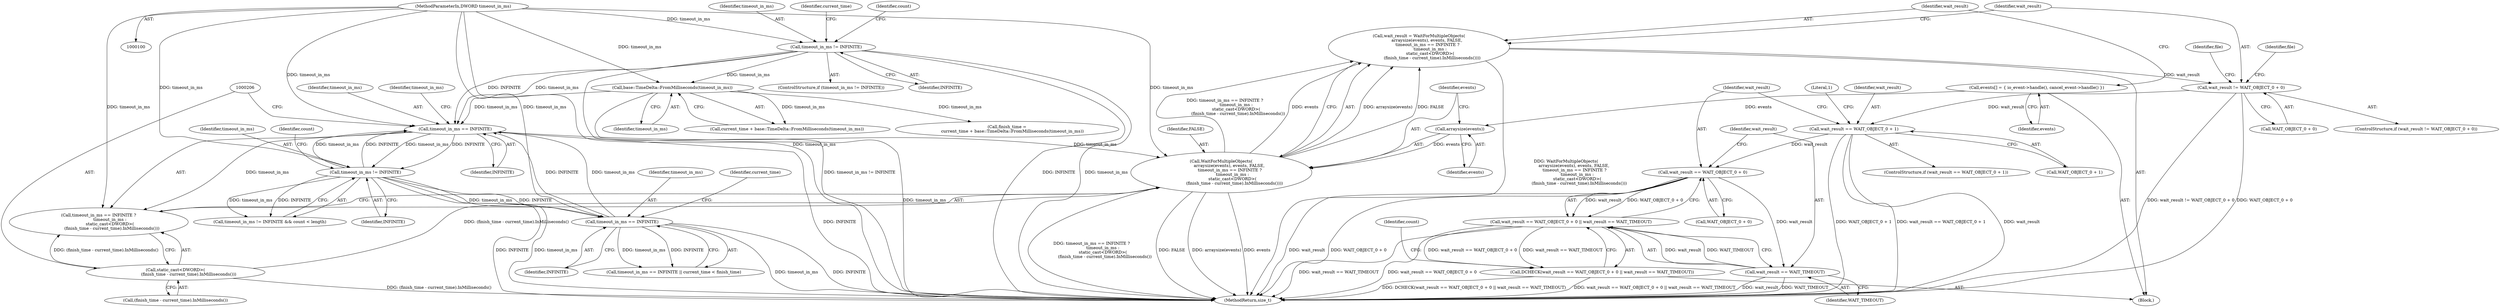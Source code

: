 digraph "0_Chrome_805eabb91d386c86bd64336c7643f6dfa864151d_0@integer" {
"1000193" [label="(Call,wait_result = WaitForMultipleObjects(\n            arraysize(events), events, FALSE,\n             timeout_in_ms == INFINITE ?\n                 timeout_in_ms :\n                 static_cast<DWORD>(\n                    (finish_time - current_time).InMilliseconds())))"];
"1000195" [label="(Call,WaitForMultipleObjects(\n            arraysize(events), events, FALSE,\n             timeout_in_ms == INFINITE ?\n                 timeout_in_ms :\n                 static_cast<DWORD>(\n                    (finish_time - current_time).InMilliseconds())))"];
"1000196" [label="(Call,arraysize(events))"];
"1000190" [label="(Call,events[] = { io_event->handle(), cancel_event->handle() })"];
"1000201" [label="(Call,timeout_in_ms == INFINITE)"];
"1000132" [label="(Call,timeout_in_ms != INFINITE)"];
"1000108" [label="(MethodParameterIn,DWORD timeout_in_ms)"];
"1000280" [label="(Call,timeout_in_ms == INFINITE)"];
"1000266" [label="(Call,timeout_in_ms != INFINITE)"];
"1000143" [label="(Call,base::TimeDelta::FromMilliseconds(timeout_in_ms))"];
"1000205" [label="(Call,static_cast<DWORD>(\n                    (finish_time - current_time).InMilliseconds()))"];
"1000209" [label="(Call,wait_result != WAIT_OBJECT_0 + 0)"];
"1000230" [label="(Call,wait_result == WAIT_OBJECT_0 + 1)"];
"1000245" [label="(Call,wait_result == WAIT_OBJECT_0 + 0)"];
"1000244" [label="(Call,wait_result == WAIT_OBJECT_0 + 0 || wait_result == WAIT_TIMEOUT)"];
"1000243" [label="(Call,DCHECK(wait_result == WAIT_OBJECT_0 + 0 || wait_result == WAIT_TIMEOUT))"];
"1000250" [label="(Call,wait_result == WAIT_TIMEOUT)"];
"1000281" [label="(Identifier,timeout_in_ms)"];
"1000246" [label="(Identifier,wait_result)"];
"1000244" [label="(Call,wait_result == WAIT_OBJECT_0 + 0 || wait_result == WAIT_TIMEOUT)"];
"1000195" [label="(Call,WaitForMultipleObjects(\n            arraysize(events), events, FALSE,\n             timeout_in_ms == INFINITE ?\n                 timeout_in_ms :\n                 static_cast<DWORD>(\n                    (finish_time - current_time).InMilliseconds())))"];
"1000141" [label="(Call,current_time + base::TimeDelta::FromMilliseconds(timeout_in_ms))"];
"1000205" [label="(Call,static_cast<DWORD>(\n                    (finish_time - current_time).InMilliseconds()))"];
"1000282" [label="(Identifier,INFINITE)"];
"1000268" [label="(Identifier,INFINITE)"];
"1000200" [label="(Call,timeout_in_ms == INFINITE ?\n                 timeout_in_ms :\n                 static_cast<DWORD>(\n                    (finish_time - current_time).InMilliseconds()))"];
"1000108" [label="(MethodParameterIn,DWORD timeout_in_ms)"];
"1000265" [label="(Call,timeout_in_ms != INFINITE && count < length)"];
"1000251" [label="(Identifier,wait_result)"];
"1000203" [label="(Identifier,INFINITE)"];
"1000267" [label="(Identifier,timeout_in_ms)"];
"1000284" [label="(Identifier,current_time)"];
"1000266" [label="(Call,timeout_in_ms != INFINITE)"];
"1000270" [label="(Identifier,count)"];
"1000216" [label="(Identifier,file)"];
"1000257" [label="(Identifier,count)"];
"1000147" [label="(Identifier,count)"];
"1000232" [label="(Call,WAIT_OBJECT_0 + 1)"];
"1000209" [label="(Call,wait_result != WAIT_OBJECT_0 + 0)"];
"1000280" [label="(Call,timeout_in_ms == INFINITE)"];
"1000131" [label="(ControlStructure,if (timeout_in_ms != INFINITE))"];
"1000198" [label="(Identifier,events)"];
"1000133" [label="(Identifier,timeout_in_ms)"];
"1000229" [label="(ControlStructure,if (wait_result == WAIT_OBJECT_0 + 1))"];
"1000252" [label="(Identifier,WAIT_TIMEOUT)"];
"1000202" [label="(Identifier,timeout_in_ms)"];
"1000134" [label="(Identifier,INFINITE)"];
"1000197" [label="(Identifier,events)"];
"1000211" [label="(Call,WAIT_OBJECT_0 + 0)"];
"1000230" [label="(Call,wait_result == WAIT_OBJECT_0 + 1)"];
"1000220" [label="(Identifier,file)"];
"1000193" [label="(Call,wait_result = WaitForMultipleObjects(\n            arraysize(events), events, FALSE,\n             timeout_in_ms == INFINITE ?\n                 timeout_in_ms :\n                 static_cast<DWORD>(\n                    (finish_time - current_time).InMilliseconds())))"];
"1000207" [label="(Call,(finish_time - current_time).InMilliseconds())"];
"1000238" [label="(Literal,1)"];
"1000196" [label="(Call,arraysize(events))"];
"1000199" [label="(Identifier,FALSE)"];
"1000201" [label="(Call,timeout_in_ms == INFINITE)"];
"1000132" [label="(Call,timeout_in_ms != INFINITE)"];
"1000231" [label="(Identifier,wait_result)"];
"1000139" [label="(Call,finish_time =\n        current_time + base::TimeDelta::FromMilliseconds(timeout_in_ms))"];
"1000137" [label="(Identifier,current_time)"];
"1000204" [label="(Identifier,timeout_in_ms)"];
"1000247" [label="(Call,WAIT_OBJECT_0 + 0)"];
"1000191" [label="(Identifier,events)"];
"1000288" [label="(MethodReturn,size_t)"];
"1000188" [label="(Block,)"];
"1000279" [label="(Call,timeout_in_ms == INFINITE || current_time < finish_time)"];
"1000143" [label="(Call,base::TimeDelta::FromMilliseconds(timeout_in_ms))"];
"1000245" [label="(Call,wait_result == WAIT_OBJECT_0 + 0)"];
"1000250" [label="(Call,wait_result == WAIT_TIMEOUT)"];
"1000243" [label="(Call,DCHECK(wait_result == WAIT_OBJECT_0 + 0 || wait_result == WAIT_TIMEOUT))"];
"1000208" [label="(ControlStructure,if (wait_result != WAIT_OBJECT_0 + 0))"];
"1000194" [label="(Identifier,wait_result)"];
"1000190" [label="(Call,events[] = { io_event->handle(), cancel_event->handle() })"];
"1000210" [label="(Identifier,wait_result)"];
"1000144" [label="(Identifier,timeout_in_ms)"];
"1000193" -> "1000188"  [label="AST: "];
"1000193" -> "1000195"  [label="CFG: "];
"1000194" -> "1000193"  [label="AST: "];
"1000195" -> "1000193"  [label="AST: "];
"1000210" -> "1000193"  [label="CFG: "];
"1000193" -> "1000288"  [label="DDG: WaitForMultipleObjects(\n            arraysize(events), events, FALSE,\n             timeout_in_ms == INFINITE ?\n                 timeout_in_ms :\n                 static_cast<DWORD>(\n                    (finish_time - current_time).InMilliseconds()))"];
"1000195" -> "1000193"  [label="DDG: arraysize(events)"];
"1000195" -> "1000193"  [label="DDG: events"];
"1000195" -> "1000193"  [label="DDG: FALSE"];
"1000195" -> "1000193"  [label="DDG: timeout_in_ms == INFINITE ?\n                 timeout_in_ms :\n                 static_cast<DWORD>(\n                    (finish_time - current_time).InMilliseconds())"];
"1000193" -> "1000209"  [label="DDG: wait_result"];
"1000195" -> "1000200"  [label="CFG: "];
"1000196" -> "1000195"  [label="AST: "];
"1000198" -> "1000195"  [label="AST: "];
"1000199" -> "1000195"  [label="AST: "];
"1000200" -> "1000195"  [label="AST: "];
"1000195" -> "1000288"  [label="DDG: timeout_in_ms == INFINITE ?\n                 timeout_in_ms :\n                 static_cast<DWORD>(\n                    (finish_time - current_time).InMilliseconds())"];
"1000195" -> "1000288"  [label="DDG: FALSE"];
"1000195" -> "1000288"  [label="DDG: arraysize(events)"];
"1000195" -> "1000288"  [label="DDG: events"];
"1000196" -> "1000195"  [label="DDG: events"];
"1000201" -> "1000195"  [label="DDG: timeout_in_ms"];
"1000108" -> "1000195"  [label="DDG: timeout_in_ms"];
"1000205" -> "1000195"  [label="DDG: (finish_time - current_time).InMilliseconds()"];
"1000196" -> "1000197"  [label="CFG: "];
"1000197" -> "1000196"  [label="AST: "];
"1000198" -> "1000196"  [label="CFG: "];
"1000190" -> "1000196"  [label="DDG: events"];
"1000190" -> "1000188"  [label="AST: "];
"1000190" -> "1000191"  [label="CFG: "];
"1000191" -> "1000190"  [label="AST: "];
"1000194" -> "1000190"  [label="CFG: "];
"1000201" -> "1000200"  [label="AST: "];
"1000201" -> "1000203"  [label="CFG: "];
"1000202" -> "1000201"  [label="AST: "];
"1000203" -> "1000201"  [label="AST: "];
"1000204" -> "1000201"  [label="CFG: "];
"1000206" -> "1000201"  [label="CFG: "];
"1000201" -> "1000288"  [label="DDG: INFINITE"];
"1000132" -> "1000201"  [label="DDG: timeout_in_ms"];
"1000132" -> "1000201"  [label="DDG: INFINITE"];
"1000280" -> "1000201"  [label="DDG: timeout_in_ms"];
"1000280" -> "1000201"  [label="DDG: INFINITE"];
"1000143" -> "1000201"  [label="DDG: timeout_in_ms"];
"1000266" -> "1000201"  [label="DDG: timeout_in_ms"];
"1000266" -> "1000201"  [label="DDG: INFINITE"];
"1000108" -> "1000201"  [label="DDG: timeout_in_ms"];
"1000201" -> "1000200"  [label="DDG: timeout_in_ms"];
"1000201" -> "1000266"  [label="DDG: timeout_in_ms"];
"1000201" -> "1000266"  [label="DDG: INFINITE"];
"1000132" -> "1000131"  [label="AST: "];
"1000132" -> "1000134"  [label="CFG: "];
"1000133" -> "1000132"  [label="AST: "];
"1000134" -> "1000132"  [label="AST: "];
"1000137" -> "1000132"  [label="CFG: "];
"1000147" -> "1000132"  [label="CFG: "];
"1000132" -> "1000288"  [label="DDG: timeout_in_ms != INFINITE"];
"1000132" -> "1000288"  [label="DDG: INFINITE"];
"1000132" -> "1000288"  [label="DDG: timeout_in_ms"];
"1000108" -> "1000132"  [label="DDG: timeout_in_ms"];
"1000132" -> "1000143"  [label="DDG: timeout_in_ms"];
"1000108" -> "1000100"  [label="AST: "];
"1000108" -> "1000288"  [label="DDG: timeout_in_ms"];
"1000108" -> "1000143"  [label="DDG: timeout_in_ms"];
"1000108" -> "1000200"  [label="DDG: timeout_in_ms"];
"1000108" -> "1000266"  [label="DDG: timeout_in_ms"];
"1000108" -> "1000280"  [label="DDG: timeout_in_ms"];
"1000280" -> "1000279"  [label="AST: "];
"1000280" -> "1000282"  [label="CFG: "];
"1000281" -> "1000280"  [label="AST: "];
"1000282" -> "1000280"  [label="AST: "];
"1000284" -> "1000280"  [label="CFG: "];
"1000279" -> "1000280"  [label="CFG: "];
"1000280" -> "1000288"  [label="DDG: INFINITE"];
"1000280" -> "1000288"  [label="DDG: timeout_in_ms"];
"1000280" -> "1000279"  [label="DDG: timeout_in_ms"];
"1000280" -> "1000279"  [label="DDG: INFINITE"];
"1000266" -> "1000280"  [label="DDG: timeout_in_ms"];
"1000266" -> "1000280"  [label="DDG: INFINITE"];
"1000266" -> "1000265"  [label="AST: "];
"1000266" -> "1000268"  [label="CFG: "];
"1000267" -> "1000266"  [label="AST: "];
"1000268" -> "1000266"  [label="AST: "];
"1000270" -> "1000266"  [label="CFG: "];
"1000265" -> "1000266"  [label="CFG: "];
"1000266" -> "1000288"  [label="DDG: INFINITE"];
"1000266" -> "1000288"  [label="DDG: timeout_in_ms"];
"1000266" -> "1000265"  [label="DDG: timeout_in_ms"];
"1000266" -> "1000265"  [label="DDG: INFINITE"];
"1000143" -> "1000141"  [label="AST: "];
"1000143" -> "1000144"  [label="CFG: "];
"1000144" -> "1000143"  [label="AST: "];
"1000141" -> "1000143"  [label="CFG: "];
"1000143" -> "1000288"  [label="DDG: timeout_in_ms"];
"1000143" -> "1000139"  [label="DDG: timeout_in_ms"];
"1000143" -> "1000141"  [label="DDG: timeout_in_ms"];
"1000205" -> "1000200"  [label="AST: "];
"1000205" -> "1000207"  [label="CFG: "];
"1000206" -> "1000205"  [label="AST: "];
"1000207" -> "1000205"  [label="AST: "];
"1000200" -> "1000205"  [label="CFG: "];
"1000205" -> "1000288"  [label="DDG: (finish_time - current_time).InMilliseconds()"];
"1000205" -> "1000200"  [label="DDG: (finish_time - current_time).InMilliseconds()"];
"1000209" -> "1000208"  [label="AST: "];
"1000209" -> "1000211"  [label="CFG: "];
"1000210" -> "1000209"  [label="AST: "];
"1000211" -> "1000209"  [label="AST: "];
"1000216" -> "1000209"  [label="CFG: "];
"1000220" -> "1000209"  [label="CFG: "];
"1000209" -> "1000288"  [label="DDG: wait_result != WAIT_OBJECT_0 + 0"];
"1000209" -> "1000288"  [label="DDG: WAIT_OBJECT_0 + 0"];
"1000209" -> "1000230"  [label="DDG: wait_result"];
"1000230" -> "1000229"  [label="AST: "];
"1000230" -> "1000232"  [label="CFG: "];
"1000231" -> "1000230"  [label="AST: "];
"1000232" -> "1000230"  [label="AST: "];
"1000238" -> "1000230"  [label="CFG: "];
"1000246" -> "1000230"  [label="CFG: "];
"1000230" -> "1000288"  [label="DDG: wait_result"];
"1000230" -> "1000288"  [label="DDG: WAIT_OBJECT_0 + 1"];
"1000230" -> "1000288"  [label="DDG: wait_result == WAIT_OBJECT_0 + 1"];
"1000230" -> "1000245"  [label="DDG: wait_result"];
"1000245" -> "1000244"  [label="AST: "];
"1000245" -> "1000247"  [label="CFG: "];
"1000246" -> "1000245"  [label="AST: "];
"1000247" -> "1000245"  [label="AST: "];
"1000251" -> "1000245"  [label="CFG: "];
"1000244" -> "1000245"  [label="CFG: "];
"1000245" -> "1000288"  [label="DDG: wait_result"];
"1000245" -> "1000288"  [label="DDG: WAIT_OBJECT_0 + 0"];
"1000245" -> "1000244"  [label="DDG: wait_result"];
"1000245" -> "1000244"  [label="DDG: WAIT_OBJECT_0 + 0"];
"1000245" -> "1000250"  [label="DDG: wait_result"];
"1000244" -> "1000243"  [label="AST: "];
"1000244" -> "1000250"  [label="CFG: "];
"1000250" -> "1000244"  [label="AST: "];
"1000243" -> "1000244"  [label="CFG: "];
"1000244" -> "1000288"  [label="DDG: wait_result == WAIT_TIMEOUT"];
"1000244" -> "1000288"  [label="DDG: wait_result == WAIT_OBJECT_0 + 0"];
"1000244" -> "1000243"  [label="DDG: wait_result == WAIT_OBJECT_0 + 0"];
"1000244" -> "1000243"  [label="DDG: wait_result == WAIT_TIMEOUT"];
"1000250" -> "1000244"  [label="DDG: wait_result"];
"1000250" -> "1000244"  [label="DDG: WAIT_TIMEOUT"];
"1000243" -> "1000188"  [label="AST: "];
"1000257" -> "1000243"  [label="CFG: "];
"1000243" -> "1000288"  [label="DDG: wait_result == WAIT_OBJECT_0 + 0 || wait_result == WAIT_TIMEOUT"];
"1000243" -> "1000288"  [label="DDG: DCHECK(wait_result == WAIT_OBJECT_0 + 0 || wait_result == WAIT_TIMEOUT)"];
"1000250" -> "1000252"  [label="CFG: "];
"1000251" -> "1000250"  [label="AST: "];
"1000252" -> "1000250"  [label="AST: "];
"1000250" -> "1000288"  [label="DDG: wait_result"];
"1000250" -> "1000288"  [label="DDG: WAIT_TIMEOUT"];
}
